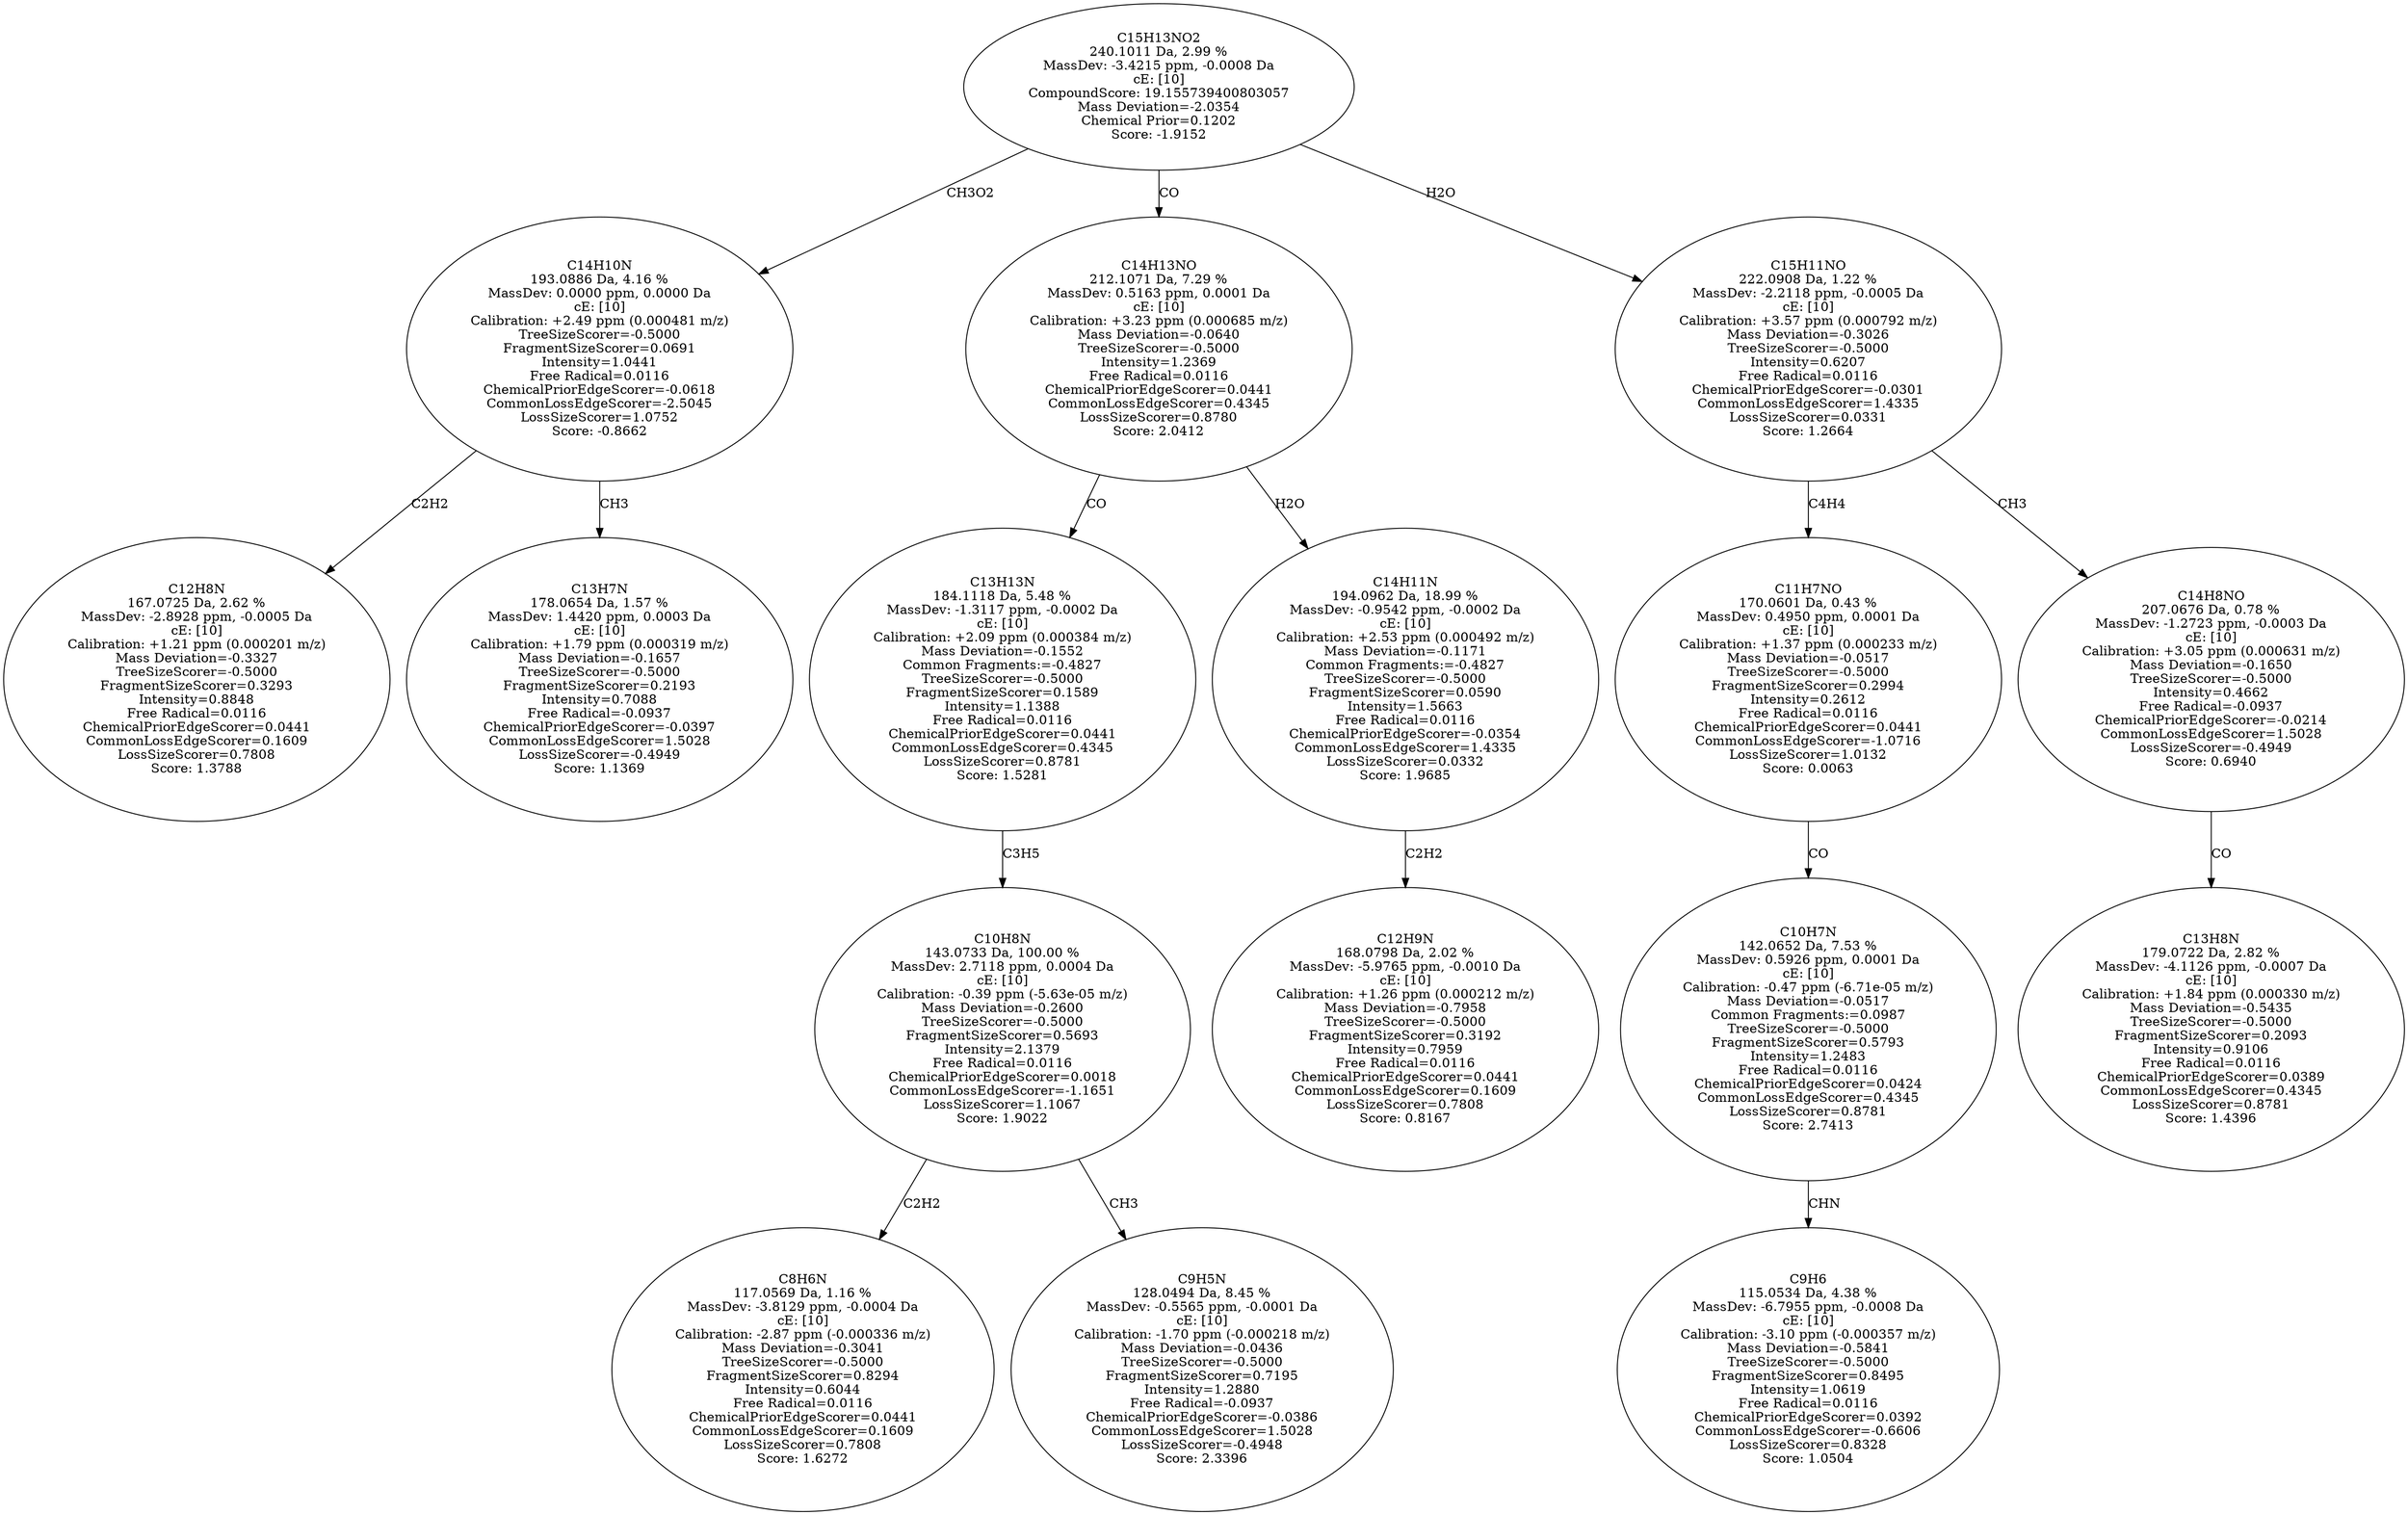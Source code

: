 strict digraph {
v1 [label="C12H8N\n167.0725 Da, 2.62 %\nMassDev: -2.8928 ppm, -0.0005 Da\ncE: [10]\nCalibration: +1.21 ppm (0.000201 m/z)\nMass Deviation=-0.3327\nTreeSizeScorer=-0.5000\nFragmentSizeScorer=0.3293\nIntensity=0.8848\nFree Radical=0.0116\nChemicalPriorEdgeScorer=0.0441\nCommonLossEdgeScorer=0.1609\nLossSizeScorer=0.7808\nScore: 1.3788"];
v2 [label="C13H7N\n178.0654 Da, 1.57 %\nMassDev: 1.4420 ppm, 0.0003 Da\ncE: [10]\nCalibration: +1.79 ppm (0.000319 m/z)\nMass Deviation=-0.1657\nTreeSizeScorer=-0.5000\nFragmentSizeScorer=0.2193\nIntensity=0.7088\nFree Radical=-0.0937\nChemicalPriorEdgeScorer=-0.0397\nCommonLossEdgeScorer=1.5028\nLossSizeScorer=-0.4949\nScore: 1.1369"];
v3 [label="C14H10N\n193.0886 Da, 4.16 %\nMassDev: 0.0000 ppm, 0.0000 Da\ncE: [10]\nCalibration: +2.49 ppm (0.000481 m/z)\nTreeSizeScorer=-0.5000\nFragmentSizeScorer=0.0691\nIntensity=1.0441\nFree Radical=0.0116\nChemicalPriorEdgeScorer=-0.0618\nCommonLossEdgeScorer=-2.5045\nLossSizeScorer=1.0752\nScore: -0.8662"];
v4 [label="C8H6N\n117.0569 Da, 1.16 %\nMassDev: -3.8129 ppm, -0.0004 Da\ncE: [10]\nCalibration: -2.87 ppm (-0.000336 m/z)\nMass Deviation=-0.3041\nTreeSizeScorer=-0.5000\nFragmentSizeScorer=0.8294\nIntensity=0.6044\nFree Radical=0.0116\nChemicalPriorEdgeScorer=0.0441\nCommonLossEdgeScorer=0.1609\nLossSizeScorer=0.7808\nScore: 1.6272"];
v5 [label="C9H5N\n128.0494 Da, 8.45 %\nMassDev: -0.5565 ppm, -0.0001 Da\ncE: [10]\nCalibration: -1.70 ppm (-0.000218 m/z)\nMass Deviation=-0.0436\nTreeSizeScorer=-0.5000\nFragmentSizeScorer=0.7195\nIntensity=1.2880\nFree Radical=-0.0937\nChemicalPriorEdgeScorer=-0.0386\nCommonLossEdgeScorer=1.5028\nLossSizeScorer=-0.4948\nScore: 2.3396"];
v6 [label="C10H8N\n143.0733 Da, 100.00 %\nMassDev: 2.7118 ppm, 0.0004 Da\ncE: [10]\nCalibration: -0.39 ppm (-5.63e-05 m/z)\nMass Deviation=-0.2600\nTreeSizeScorer=-0.5000\nFragmentSizeScorer=0.5693\nIntensity=2.1379\nFree Radical=0.0116\nChemicalPriorEdgeScorer=0.0018\nCommonLossEdgeScorer=-1.1651\nLossSizeScorer=1.1067\nScore: 1.9022"];
v7 [label="C13H13N\n184.1118 Da, 5.48 %\nMassDev: -1.3117 ppm, -0.0002 Da\ncE: [10]\nCalibration: +2.09 ppm (0.000384 m/z)\nMass Deviation=-0.1552\nCommon Fragments:=-0.4827\nTreeSizeScorer=-0.5000\nFragmentSizeScorer=0.1589\nIntensity=1.1388\nFree Radical=0.0116\nChemicalPriorEdgeScorer=0.0441\nCommonLossEdgeScorer=0.4345\nLossSizeScorer=0.8781\nScore: 1.5281"];
v8 [label="C12H9N\n168.0798 Da, 2.02 %\nMassDev: -5.9765 ppm, -0.0010 Da\ncE: [10]\nCalibration: +1.26 ppm (0.000212 m/z)\nMass Deviation=-0.7958\nTreeSizeScorer=-0.5000\nFragmentSizeScorer=0.3192\nIntensity=0.7959\nFree Radical=0.0116\nChemicalPriorEdgeScorer=0.0441\nCommonLossEdgeScorer=0.1609\nLossSizeScorer=0.7808\nScore: 0.8167"];
v9 [label="C14H11N\n194.0962 Da, 18.99 %\nMassDev: -0.9542 ppm, -0.0002 Da\ncE: [10]\nCalibration: +2.53 ppm (0.000492 m/z)\nMass Deviation=-0.1171\nCommon Fragments:=-0.4827\nTreeSizeScorer=-0.5000\nFragmentSizeScorer=0.0590\nIntensity=1.5663\nFree Radical=0.0116\nChemicalPriorEdgeScorer=-0.0354\nCommonLossEdgeScorer=1.4335\nLossSizeScorer=0.0332\nScore: 1.9685"];
v10 [label="C14H13NO\n212.1071 Da, 7.29 %\nMassDev: 0.5163 ppm, 0.0001 Da\ncE: [10]\nCalibration: +3.23 ppm (0.000685 m/z)\nMass Deviation=-0.0640\nTreeSizeScorer=-0.5000\nIntensity=1.2369\nFree Radical=0.0116\nChemicalPriorEdgeScorer=0.0441\nCommonLossEdgeScorer=0.4345\nLossSizeScorer=0.8780\nScore: 2.0412"];
v11 [label="C9H6\n115.0534 Da, 4.38 %\nMassDev: -6.7955 ppm, -0.0008 Da\ncE: [10]\nCalibration: -3.10 ppm (-0.000357 m/z)\nMass Deviation=-0.5841\nTreeSizeScorer=-0.5000\nFragmentSizeScorer=0.8495\nIntensity=1.0619\nFree Radical=0.0116\nChemicalPriorEdgeScorer=0.0392\nCommonLossEdgeScorer=-0.6606\nLossSizeScorer=0.8328\nScore: 1.0504"];
v12 [label="C10H7N\n142.0652 Da, 7.53 %\nMassDev: 0.5926 ppm, 0.0001 Da\ncE: [10]\nCalibration: -0.47 ppm (-6.71e-05 m/z)\nMass Deviation=-0.0517\nCommon Fragments:=0.0987\nTreeSizeScorer=-0.5000\nFragmentSizeScorer=0.5793\nIntensity=1.2483\nFree Radical=0.0116\nChemicalPriorEdgeScorer=0.0424\nCommonLossEdgeScorer=0.4345\nLossSizeScorer=0.8781\nScore: 2.7413"];
v13 [label="C11H7NO\n170.0601 Da, 0.43 %\nMassDev: 0.4950 ppm, 0.0001 Da\ncE: [10]\nCalibration: +1.37 ppm (0.000233 m/z)\nMass Deviation=-0.0517\nTreeSizeScorer=-0.5000\nFragmentSizeScorer=0.2994\nIntensity=0.2612\nFree Radical=0.0116\nChemicalPriorEdgeScorer=0.0441\nCommonLossEdgeScorer=-1.0716\nLossSizeScorer=1.0132\nScore: 0.0063"];
v14 [label="C13H8N\n179.0722 Da, 2.82 %\nMassDev: -4.1126 ppm, -0.0007 Da\ncE: [10]\nCalibration: +1.84 ppm (0.000330 m/z)\nMass Deviation=-0.5435\nTreeSizeScorer=-0.5000\nFragmentSizeScorer=0.2093\nIntensity=0.9106\nFree Radical=0.0116\nChemicalPriorEdgeScorer=0.0389\nCommonLossEdgeScorer=0.4345\nLossSizeScorer=0.8781\nScore: 1.4396"];
v15 [label="C14H8NO\n207.0676 Da, 0.78 %\nMassDev: -1.2723 ppm, -0.0003 Da\ncE: [10]\nCalibration: +3.05 ppm (0.000631 m/z)\nMass Deviation=-0.1650\nTreeSizeScorer=-0.5000\nIntensity=0.4662\nFree Radical=-0.0937\nChemicalPriorEdgeScorer=-0.0214\nCommonLossEdgeScorer=1.5028\nLossSizeScorer=-0.4949\nScore: 0.6940"];
v16 [label="C15H11NO\n222.0908 Da, 1.22 %\nMassDev: -2.2118 ppm, -0.0005 Da\ncE: [10]\nCalibration: +3.57 ppm (0.000792 m/z)\nMass Deviation=-0.3026\nTreeSizeScorer=-0.5000\nIntensity=0.6207\nFree Radical=0.0116\nChemicalPriorEdgeScorer=-0.0301\nCommonLossEdgeScorer=1.4335\nLossSizeScorer=0.0331\nScore: 1.2664"];
v17 [label="C15H13NO2\n240.1011 Da, 2.99 %\nMassDev: -3.4215 ppm, -0.0008 Da\ncE: [10]\nCompoundScore: 19.155739400803057\nMass Deviation=-2.0354\nChemical Prior=0.1202\nScore: -1.9152"];
v3 -> v1 [label="C2H2"];
v3 -> v2 [label="CH3"];
v17 -> v3 [label="CH3O2"];
v6 -> v4 [label="C2H2"];
v6 -> v5 [label="CH3"];
v7 -> v6 [label="C3H5"];
v10 -> v7 [label="CO"];
v9 -> v8 [label="C2H2"];
v10 -> v9 [label="H2O"];
v17 -> v10 [label="CO"];
v12 -> v11 [label="CHN"];
v13 -> v12 [label="CO"];
v16 -> v13 [label="C4H4"];
v15 -> v14 [label="CO"];
v16 -> v15 [label="CH3"];
v17 -> v16 [label="H2O"];
}